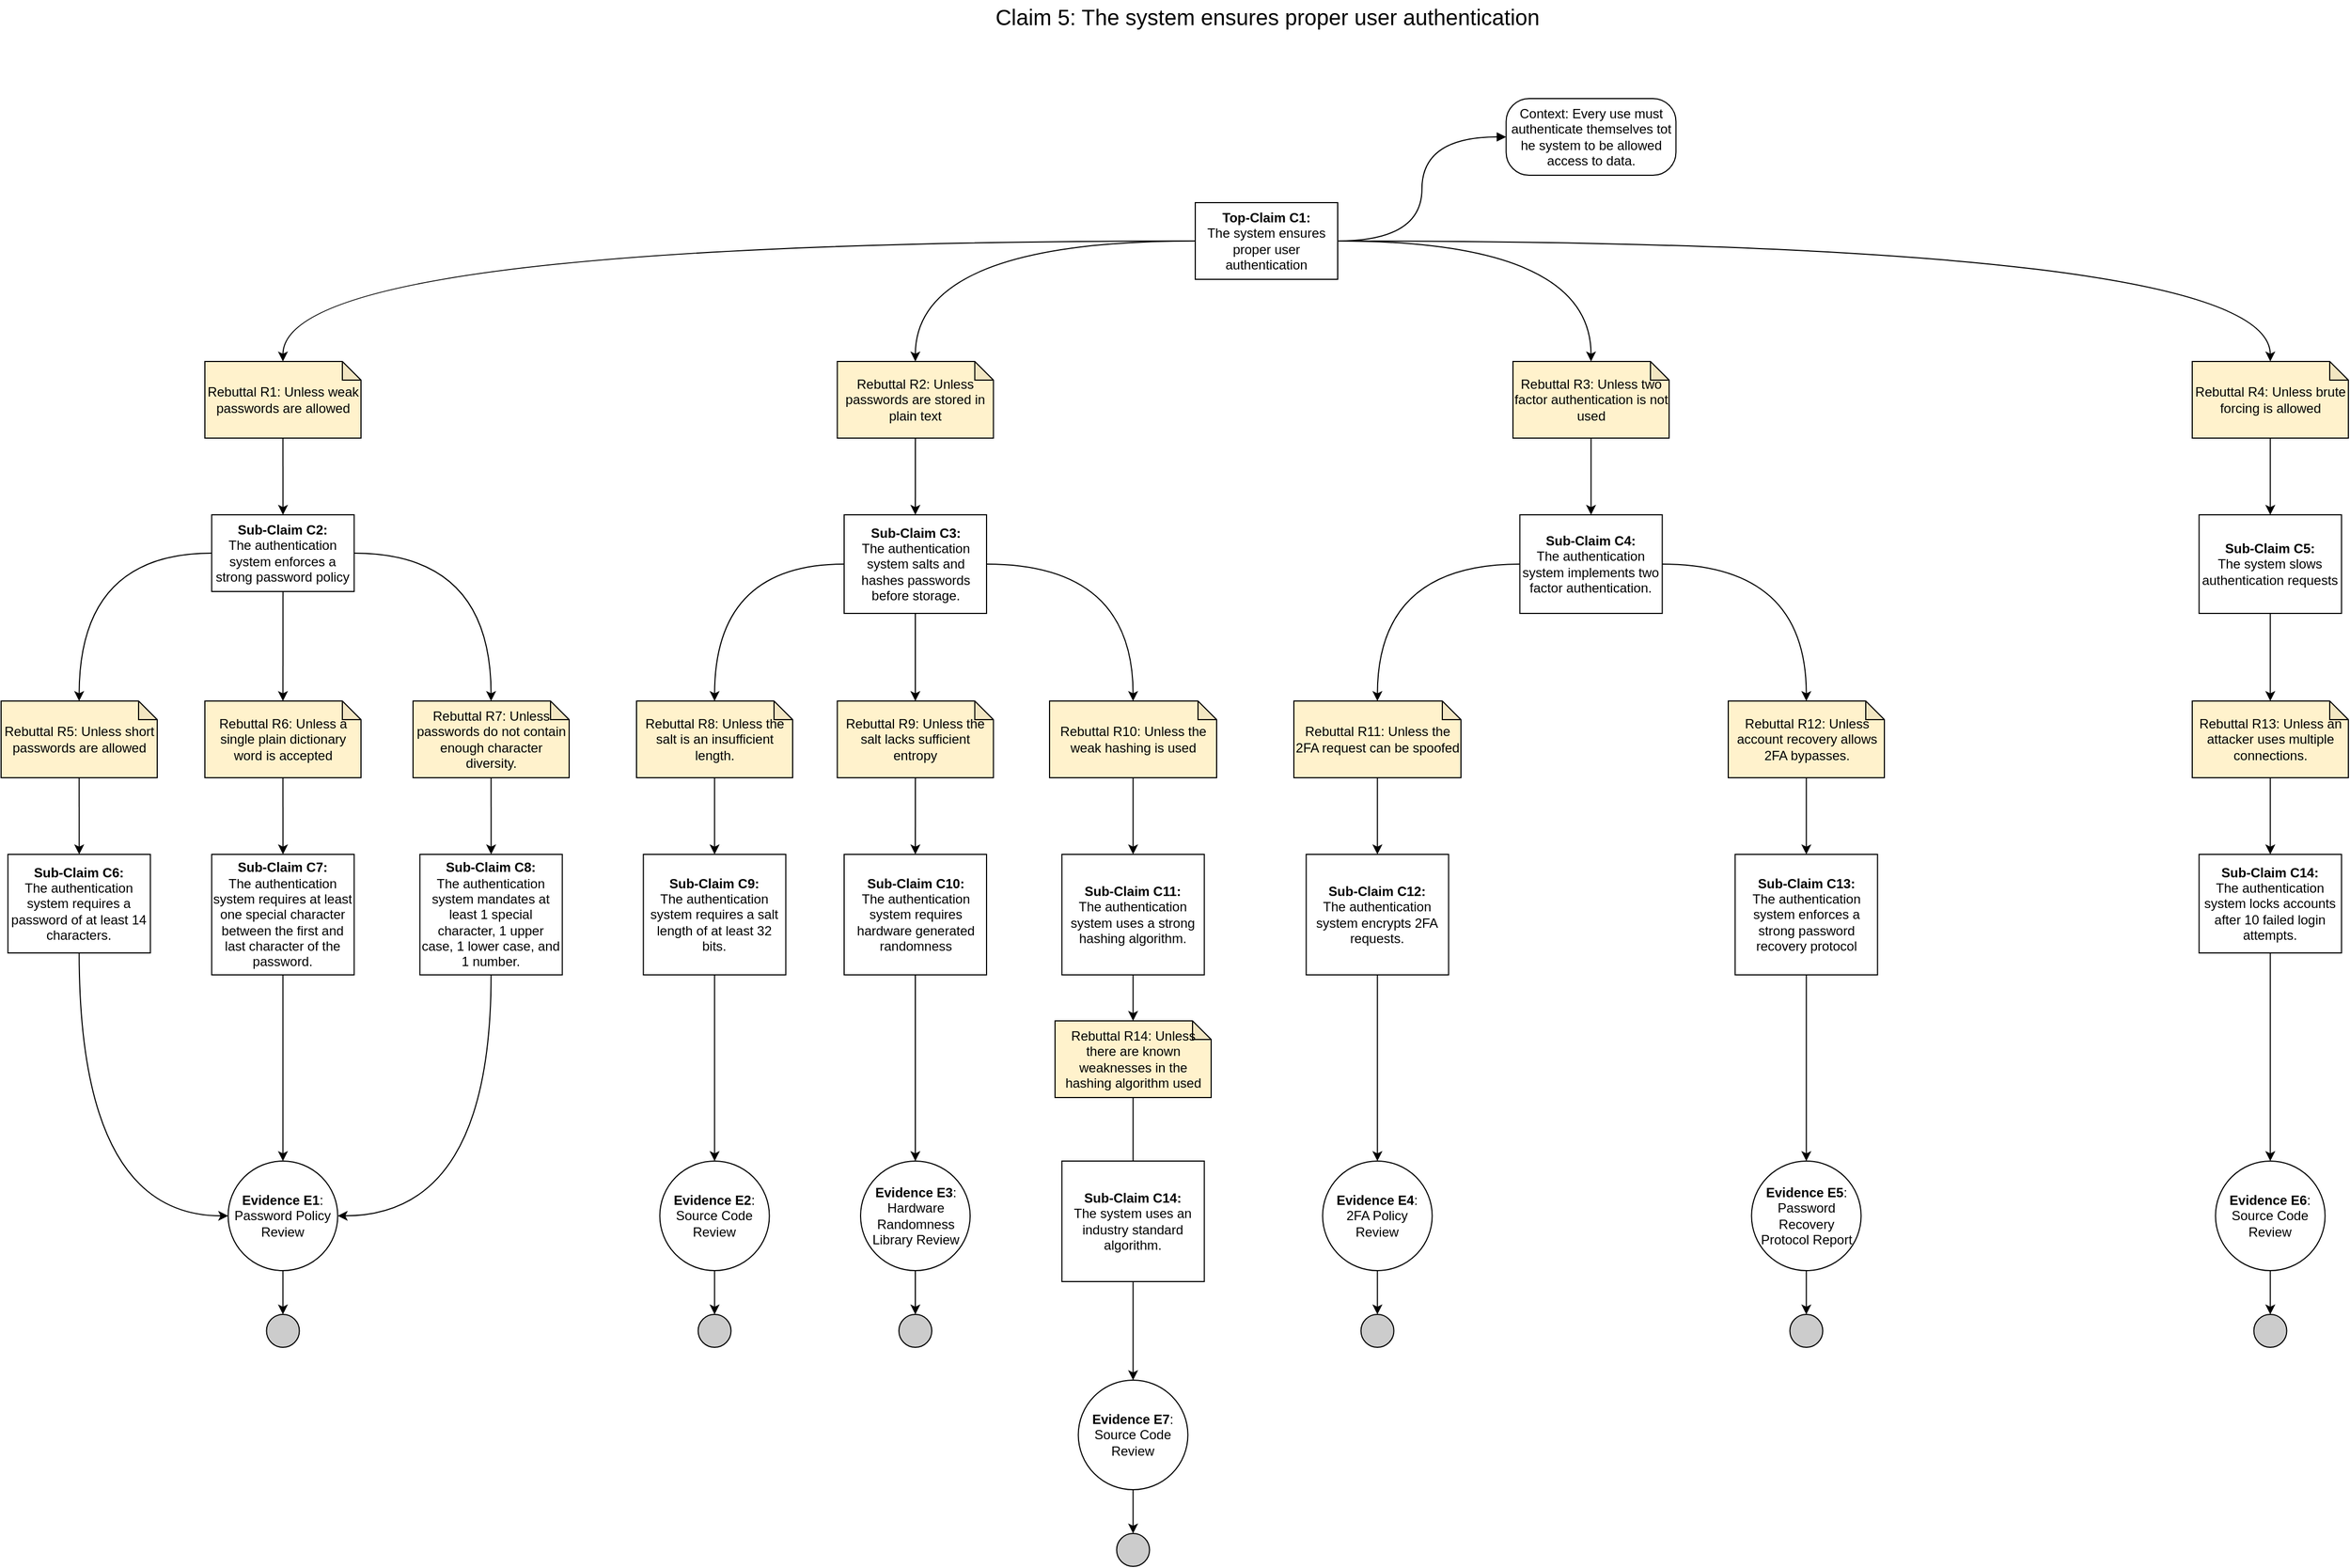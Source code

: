 <mxfile version="15.5.0" type="device"><diagram id="3KmeUak_oXEXrXEWpe3E" name="Page-1"><mxGraphModel dx="1422" dy="730" grid="1" gridSize="10" guides="1" tooltips="1" connect="1" arrows="1" fold="1" page="1" pageScale="1" pageWidth="850" pageHeight="1100" math="0" shadow="0"><root><mxCell id="0"/><mxCell id="1" parent="0"/><mxCell id="GILHHJ5YNqT7zgutua1H-2" style="edgeStyle=orthogonalEdgeStyle;rounded=0;orthogonalLoop=1;jettySize=auto;html=1;exitX=1;exitY=0.5;exitDx=0;exitDy=0;entryX=0;entryY=0.5;entryDx=0;entryDy=0;endArrow=block;endFill=1;curved=1;" parent="1" source="GILHHJ5YNqT7zgutua1H-5" target="GILHHJ5YNqT7zgutua1H-6" edge="1"><mxGeometry relative="1" as="geometry"/></mxCell><mxCell id="Vla3YS8Pwp-PJgol3_qW-8" style="edgeStyle=orthogonalEdgeStyle;rounded=0;orthogonalLoop=1;jettySize=auto;html=1;curved=1;" parent="1" source="GILHHJ5YNqT7zgutua1H-5" target="Vla3YS8Pwp-PJgol3_qW-1" edge="1"><mxGeometry relative="1" as="geometry"/></mxCell><mxCell id="Vla3YS8Pwp-PJgol3_qW-25" style="edgeStyle=orthogonalEdgeStyle;curved=1;rounded=0;orthogonalLoop=1;jettySize=auto;html=1;entryX=0.5;entryY=0;entryDx=0;entryDy=0;entryPerimeter=0;" parent="1" source="GILHHJ5YNqT7zgutua1H-5" target="Vla3YS8Pwp-PJgol3_qW-7" edge="1"><mxGeometry relative="1" as="geometry"/></mxCell><mxCell id="yyoN3XcpVC-Z2EsC0sd3-19" style="edgeStyle=orthogonalEdgeStyle;curved=1;rounded=0;orthogonalLoop=1;jettySize=auto;html=1;entryX=0.5;entryY=0;entryDx=0;entryDy=0;entryPerimeter=0;" parent="1" source="GILHHJ5YNqT7zgutua1H-5" target="Vla3YS8Pwp-PJgol3_qW-5" edge="1"><mxGeometry relative="1" as="geometry"/></mxCell><mxCell id="yyoN3XcpVC-Z2EsC0sd3-32" style="edgeStyle=orthogonalEdgeStyle;curved=1;rounded=0;orthogonalLoop=1;jettySize=auto;html=1;entryX=0.5;entryY=0;entryDx=0;entryDy=0;entryPerimeter=0;" parent="1" source="GILHHJ5YNqT7zgutua1H-5" target="Vla3YS8Pwp-PJgol3_qW-6" edge="1"><mxGeometry relative="1" as="geometry"/></mxCell><mxCell id="GILHHJ5YNqT7zgutua1H-5" value="&lt;b&gt;Top-Claim C1:&lt;br&gt;&lt;/b&gt;The system ensures proper user authentication" style="rounded=0;whiteSpace=wrap;html=1;" parent="1" vertex="1"><mxGeometry x="1240" y="305" width="130" height="70" as="geometry"/></mxCell><mxCell id="GILHHJ5YNqT7zgutua1H-6" value="Context: Every use must authenticate themselves tot he system to be allowed access to data." style="rounded=1;whiteSpace=wrap;html=1;arcSize=30;" parent="1" vertex="1"><mxGeometry x="1523.75" y="210" width="155" height="70" as="geometry"/></mxCell><mxCell id="9RY7iUuFAWAuQtubhsNZ-1" value="&lt;font style=&quot;font-size: 20px&quot;&gt;&lt;font style=&quot;font-size: 20px&quot;&gt;Claim 5: &lt;/font&gt;&lt;/font&gt;&lt;font style=&quot;font-size: 20px&quot;&gt;&lt;font style=&quot;font-size: 20px&quot;&gt;The system ensures proper user authentication&lt;/font&gt;&lt;/font&gt;" style="text;html=1;strokeColor=none;fillColor=none;align=center;verticalAlign=middle;whiteSpace=wrap;rounded=0;fontSize=20;" parent="1" vertex="1"><mxGeometry x="526" y="120" width="1560" height="30" as="geometry"/></mxCell><mxCell id="Vla3YS8Pwp-PJgol3_qW-11" style="edgeStyle=orthogonalEdgeStyle;curved=1;rounded=0;orthogonalLoop=1;jettySize=auto;html=1;" parent="1" source="Vla3YS8Pwp-PJgol3_qW-1" target="Vla3YS8Pwp-PJgol3_qW-10" edge="1"><mxGeometry relative="1" as="geometry"/></mxCell><mxCell id="Vla3YS8Pwp-PJgol3_qW-1" value="Rebuttal R1: Unless weak passwords are allowed" style="shape=note;whiteSpace=wrap;html=1;backgroundOutline=1;darkOpacity=0.05;size=17;fillColor=#FFF2CC;" parent="1" vertex="1"><mxGeometry x="336" y="450" width="142.5" height="70" as="geometry"/></mxCell><mxCell id="yyoN3XcpVC-Z2EsC0sd3-21" style="edgeStyle=orthogonalEdgeStyle;curved=1;rounded=0;orthogonalLoop=1;jettySize=auto;html=1;entryX=0.5;entryY=0;entryDx=0;entryDy=0;" parent="1" source="Vla3YS8Pwp-PJgol3_qW-5" target="yyoN3XcpVC-Z2EsC0sd3-20" edge="1"><mxGeometry relative="1" as="geometry"><mxPoint x="1610" y="570" as="targetPoint"/></mxGeometry></mxCell><mxCell id="Vla3YS8Pwp-PJgol3_qW-5" value="Rebuttal R3: Unless two factor authentication is not used" style="shape=note;whiteSpace=wrap;html=1;backgroundOutline=1;darkOpacity=0.05;size=17;fillColor=#FFF2CC;" parent="1" vertex="1"><mxGeometry x="1530" y="450" width="142.5" height="70" as="geometry"/></mxCell><mxCell id="yyoN3XcpVC-Z2EsC0sd3-100" style="edgeStyle=orthogonalEdgeStyle;curved=1;rounded=0;orthogonalLoop=1;jettySize=auto;html=1;entryX=0.5;entryY=0;entryDx=0;entryDy=0;" parent="1" source="Vla3YS8Pwp-PJgol3_qW-6" target="wkG1GVGovtwClsSHPwiC-2" edge="1"><mxGeometry relative="1" as="geometry"/></mxCell><mxCell id="Vla3YS8Pwp-PJgol3_qW-6" value="Rebuttal R4: Unless brute forcing is allowed" style="shape=note;whiteSpace=wrap;html=1;backgroundOutline=1;darkOpacity=0.05;size=17;fillColor=#FFF2CC;" parent="1" vertex="1"><mxGeometry x="2150" y="450" width="142.5" height="70" as="geometry"/></mxCell><mxCell id="Vla3YS8Pwp-PJgol3_qW-27" style="edgeStyle=orthogonalEdgeStyle;curved=1;rounded=0;orthogonalLoop=1;jettySize=auto;html=1;entryX=0.5;entryY=0;entryDx=0;entryDy=0;" parent="1" source="Vla3YS8Pwp-PJgol3_qW-7" target="Vla3YS8Pwp-PJgol3_qW-26" edge="1"><mxGeometry relative="1" as="geometry"/></mxCell><mxCell id="Vla3YS8Pwp-PJgol3_qW-7" value="Rebuttal R2: Unless passwords are stored in plain text" style="shape=note;whiteSpace=wrap;html=1;backgroundOutline=1;darkOpacity=0.05;size=17;fillColor=#FFF2CC;" parent="1" vertex="1"><mxGeometry x="913.25" y="450" width="142.5" height="70" as="geometry"/></mxCell><mxCell id="Vla3YS8Pwp-PJgol3_qW-14" style="edgeStyle=orthogonalEdgeStyle;curved=1;rounded=0;orthogonalLoop=1;jettySize=auto;html=1;" parent="1" source="Vla3YS8Pwp-PJgol3_qW-10" target="Vla3YS8Pwp-PJgol3_qW-13" edge="1"><mxGeometry relative="1" as="geometry"/></mxCell><mxCell id="Vla3YS8Pwp-PJgol3_qW-17" style="edgeStyle=orthogonalEdgeStyle;curved=1;rounded=0;orthogonalLoop=1;jettySize=auto;html=1;" parent="1" source="Vla3YS8Pwp-PJgol3_qW-10" target="Vla3YS8Pwp-PJgol3_qW-15" edge="1"><mxGeometry relative="1" as="geometry"/></mxCell><mxCell id="Vla3YS8Pwp-PJgol3_qW-18" style="edgeStyle=orthogonalEdgeStyle;curved=1;rounded=0;orthogonalLoop=1;jettySize=auto;html=1;" parent="1" source="Vla3YS8Pwp-PJgol3_qW-10" target="Vla3YS8Pwp-PJgol3_qW-16" edge="1"><mxGeometry relative="1" as="geometry"/></mxCell><mxCell id="Vla3YS8Pwp-PJgol3_qW-10" value="&lt;b&gt;Sub-Claim C2:&lt;br&gt;&lt;/b&gt;The authentication system enforces a strong password policy" style="rounded=0;whiteSpace=wrap;html=1;" parent="1" vertex="1"><mxGeometry x="342.25" y="590" width="130" height="70" as="geometry"/></mxCell><mxCell id="Vla3YS8Pwp-PJgol3_qW-20" style="edgeStyle=orthogonalEdgeStyle;curved=1;rounded=0;orthogonalLoop=1;jettySize=auto;html=1;" parent="1" source="Vla3YS8Pwp-PJgol3_qW-13" target="Vla3YS8Pwp-PJgol3_qW-19" edge="1"><mxGeometry relative="1" as="geometry"/></mxCell><mxCell id="Vla3YS8Pwp-PJgol3_qW-13" value="Rebuttal R5: Unless short passwords are allowed" style="shape=note;whiteSpace=wrap;html=1;backgroundOutline=1;darkOpacity=0.05;size=17;fillColor=#FFF2CC;" parent="1" vertex="1"><mxGeometry x="150" y="760" width="142.5" height="70" as="geometry"/></mxCell><mxCell id="Vla3YS8Pwp-PJgol3_qW-22" style="edgeStyle=orthogonalEdgeStyle;curved=1;rounded=0;orthogonalLoop=1;jettySize=auto;html=1;" parent="1" source="Vla3YS8Pwp-PJgol3_qW-15" target="Vla3YS8Pwp-PJgol3_qW-21" edge="1"><mxGeometry relative="1" as="geometry"/></mxCell><mxCell id="Vla3YS8Pwp-PJgol3_qW-15" value="Rebuttal R6: Unless a single plain dictionary word is accepted" style="shape=note;whiteSpace=wrap;html=1;backgroundOutline=1;darkOpacity=0.05;size=17;fillColor=#FFF2CC;" parent="1" vertex="1"><mxGeometry x="336" y="760" width="142.5" height="70" as="geometry"/></mxCell><mxCell id="Vla3YS8Pwp-PJgol3_qW-24" style="edgeStyle=orthogonalEdgeStyle;curved=1;rounded=0;orthogonalLoop=1;jettySize=auto;html=1;" parent="1" source="Vla3YS8Pwp-PJgol3_qW-16" target="Vla3YS8Pwp-PJgol3_qW-23" edge="1"><mxGeometry relative="1" as="geometry"/></mxCell><mxCell id="Vla3YS8Pwp-PJgol3_qW-16" value="Rebuttal R7: Unless passwords do not contain enough character diversity." style="shape=note;whiteSpace=wrap;html=1;backgroundOutline=1;darkOpacity=0.05;size=17;fillColor=#FFF2CC;" parent="1" vertex="1"><mxGeometry x="526" y="760" width="142.5" height="70" as="geometry"/></mxCell><mxCell id="yyoN3XcpVC-Z2EsC0sd3-37" style="edgeStyle=orthogonalEdgeStyle;curved=1;rounded=0;orthogonalLoop=1;jettySize=auto;html=1;entryX=0;entryY=0.5;entryDx=0;entryDy=0;exitX=0.5;exitY=1;exitDx=0;exitDy=0;" parent="1" source="Vla3YS8Pwp-PJgol3_qW-19" target="yyoN3XcpVC-Z2EsC0sd3-34" edge="1"><mxGeometry relative="1" as="geometry"/></mxCell><mxCell id="Vla3YS8Pwp-PJgol3_qW-19" value="&lt;b&gt;Sub-Claim C6:&lt;br&gt;&lt;/b&gt;The authentication system requires a password of at least 14 characters." style="rounded=0;whiteSpace=wrap;html=1;" parent="1" vertex="1"><mxGeometry x="156.25" y="900" width="130" height="90" as="geometry"/></mxCell><mxCell id="yyoN3XcpVC-Z2EsC0sd3-40" style="edgeStyle=orthogonalEdgeStyle;curved=1;rounded=0;orthogonalLoop=1;jettySize=auto;html=1;entryX=0.5;entryY=0;entryDx=0;entryDy=0;" parent="1" source="Vla3YS8Pwp-PJgol3_qW-21" target="yyoN3XcpVC-Z2EsC0sd3-34" edge="1"><mxGeometry relative="1" as="geometry"/></mxCell><mxCell id="Vla3YS8Pwp-PJgol3_qW-21" value="&lt;b&gt;Sub-Claim C7:&lt;br&gt;&lt;/b&gt;The authentication system requires at least one special character between the first and last character of the password. " style="rounded=0;whiteSpace=wrap;html=1;" parent="1" vertex="1"><mxGeometry x="342.25" y="900" width="130" height="110" as="geometry"/></mxCell><mxCell id="yyoN3XcpVC-Z2EsC0sd3-38" style="edgeStyle=orthogonalEdgeStyle;curved=1;rounded=0;orthogonalLoop=1;jettySize=auto;html=1;entryX=1;entryY=0.5;entryDx=0;entryDy=0;exitX=0.5;exitY=1;exitDx=0;exitDy=0;" parent="1" source="Vla3YS8Pwp-PJgol3_qW-23" target="yyoN3XcpVC-Z2EsC0sd3-34" edge="1"><mxGeometry relative="1" as="geometry"/></mxCell><mxCell id="Vla3YS8Pwp-PJgol3_qW-23" value="&lt;b&gt;Sub-Claim C8:&lt;br&gt;&lt;/b&gt;The authentication system mandates at least 1 special character, 1 upper case, 1 lower case, and 1 number." style="rounded=0;whiteSpace=wrap;html=1;" parent="1" vertex="1"><mxGeometry x="532.25" y="900" width="130" height="110" as="geometry"/></mxCell><mxCell id="Vla3YS8Pwp-PJgol3_qW-29" style="edgeStyle=orthogonalEdgeStyle;curved=1;rounded=0;orthogonalLoop=1;jettySize=auto;html=1;entryX=0.5;entryY=0;entryDx=0;entryDy=0;entryPerimeter=0;" parent="1" source="Vla3YS8Pwp-PJgol3_qW-26" target="Vla3YS8Pwp-PJgol3_qW-28" edge="1"><mxGeometry relative="1" as="geometry"/></mxCell><mxCell id="Vla3YS8Pwp-PJgol3_qW-31" style="edgeStyle=orthogonalEdgeStyle;curved=1;rounded=0;orthogonalLoop=1;jettySize=auto;html=1;entryX=0.5;entryY=0;entryDx=0;entryDy=0;entryPerimeter=0;" parent="1" source="Vla3YS8Pwp-PJgol3_qW-26" target="Vla3YS8Pwp-PJgol3_qW-30" edge="1"><mxGeometry relative="1" as="geometry"/></mxCell><mxCell id="Vla3YS8Pwp-PJgol3_qW-33" style="edgeStyle=orthogonalEdgeStyle;curved=1;rounded=0;orthogonalLoop=1;jettySize=auto;html=1;entryX=0.5;entryY=0;entryDx=0;entryDy=0;entryPerimeter=0;" parent="1" source="Vla3YS8Pwp-PJgol3_qW-26" target="Vla3YS8Pwp-PJgol3_qW-32" edge="1"><mxGeometry relative="1" as="geometry"/></mxCell><mxCell id="Vla3YS8Pwp-PJgol3_qW-26" value="&lt;b&gt;Sub-Claim C3:&lt;br&gt;&lt;/b&gt;The authentication system salts and hashes passwords before storage." style="rounded=0;whiteSpace=wrap;html=1;" parent="1" vertex="1"><mxGeometry x="919.5" y="590" width="130" height="90" as="geometry"/></mxCell><mxCell id="yyoN3XcpVC-Z2EsC0sd3-1" style="edgeStyle=orthogonalEdgeStyle;curved=1;rounded=0;orthogonalLoop=1;jettySize=auto;html=1;entryX=0.5;entryY=0;entryDx=0;entryDy=0;" parent="1" source="Vla3YS8Pwp-PJgol3_qW-28" target="Vla3YS8Pwp-PJgol3_qW-34" edge="1"><mxGeometry relative="1" as="geometry"/></mxCell><mxCell id="Vla3YS8Pwp-PJgol3_qW-28" value="Rebuttal R8: Unless the salt is an insufficient length." style="shape=note;whiteSpace=wrap;html=1;backgroundOutline=1;darkOpacity=0.05;size=17;fillColor=#FFF2CC;" parent="1" vertex="1"><mxGeometry x="730" y="760" width="142.5" height="70" as="geometry"/></mxCell><mxCell id="yyoN3XcpVC-Z2EsC0sd3-3" style="edgeStyle=orthogonalEdgeStyle;curved=1;rounded=0;orthogonalLoop=1;jettySize=auto;html=1;entryX=0.5;entryY=0;entryDx=0;entryDy=0;" parent="1" source="Vla3YS8Pwp-PJgol3_qW-30" target="ar_5c1oYcC8M2iQMTXQY-1" edge="1"><mxGeometry relative="1" as="geometry"><mxPoint x="1020" y="880" as="targetPoint"/></mxGeometry></mxCell><mxCell id="Vla3YS8Pwp-PJgol3_qW-30" value="Rebuttal R9: Unless the salt lacks sufficient entropy" style="shape=note;whiteSpace=wrap;html=1;backgroundOutline=1;darkOpacity=0.05;size=17;fillColor=#FFF2CC;" parent="1" vertex="1"><mxGeometry x="913.25" y="760" width="142.5" height="70" as="geometry"/></mxCell><mxCell id="yyoN3XcpVC-Z2EsC0sd3-12" style="edgeStyle=orthogonalEdgeStyle;curved=1;rounded=0;orthogonalLoop=1;jettySize=auto;html=1;entryX=0.5;entryY=0;entryDx=0;entryDy=0;" parent="1" source="Vla3YS8Pwp-PJgol3_qW-32" target="yyoN3XcpVC-Z2EsC0sd3-11" edge="1"><mxGeometry relative="1" as="geometry"/></mxCell><mxCell id="Vla3YS8Pwp-PJgol3_qW-32" value="Rebuttal R10: Unless the weak hashing is used" style="shape=note;whiteSpace=wrap;html=1;backgroundOutline=1;darkOpacity=0.05;size=17;fillColor=#FFF2CC;" parent="1" vertex="1"><mxGeometry x="1107" y="760" width="152.5" height="70" as="geometry"/></mxCell><mxCell id="yyoN3XcpVC-Z2EsC0sd3-10" style="edgeStyle=orthogonalEdgeStyle;curved=1;rounded=0;orthogonalLoop=1;jettySize=auto;html=1;entryX=0.5;entryY=0;entryDx=0;entryDy=0;" parent="1" source="Vla3YS8Pwp-PJgol3_qW-34" target="yyoN3XcpVC-Z2EsC0sd3-8" edge="1"><mxGeometry relative="1" as="geometry"/></mxCell><mxCell id="Vla3YS8Pwp-PJgol3_qW-34" value="&lt;b&gt;Sub-Claim C9:&lt;br&gt;&lt;/b&gt;The authentication system requires a salt length of at least 32 bits." style="rounded=0;whiteSpace=wrap;html=1;" parent="1" vertex="1"><mxGeometry x="736.25" y="900" width="130" height="110" as="geometry"/></mxCell><mxCell id="yyoN3XcpVC-Z2EsC0sd3-4" value="" style="edgeStyle=orthogonalEdgeStyle;curved=1;rounded=0;orthogonalLoop=1;jettySize=auto;html=1;" parent="1" source="yyoN3XcpVC-Z2EsC0sd3-5" target="yyoN3XcpVC-Z2EsC0sd3-6" edge="1"><mxGeometry relative="1" as="geometry"/></mxCell><mxCell id="yyoN3XcpVC-Z2EsC0sd3-5" value="&lt;b&gt;Evidence E3&lt;/b&gt;:&lt;br&gt;Hardware Randomness Library Review" style="ellipse;whiteSpace=wrap;html=1;aspect=fixed;fillColor=#ffffff;rounded=0;" parent="1" vertex="1"><mxGeometry x="934.5" y="1180" width="100" height="100" as="geometry"/></mxCell><mxCell id="yyoN3XcpVC-Z2EsC0sd3-6" value="" style="ellipse;whiteSpace=wrap;html=1;aspect=fixed;fillColor=#CCCCCC;" parent="1" vertex="1"><mxGeometry x="969.5" y="1320" width="30" height="30" as="geometry"/></mxCell><mxCell id="yyoN3XcpVC-Z2EsC0sd3-7" value="" style="edgeStyle=orthogonalEdgeStyle;curved=1;rounded=0;orthogonalLoop=1;jettySize=auto;html=1;" parent="1" source="yyoN3XcpVC-Z2EsC0sd3-8" target="yyoN3XcpVC-Z2EsC0sd3-9" edge="1"><mxGeometry relative="1" as="geometry"/></mxCell><mxCell id="yyoN3XcpVC-Z2EsC0sd3-8" value="&lt;b&gt;Evidence E2&lt;/b&gt;:&lt;br&gt;Source Code Review" style="ellipse;whiteSpace=wrap;html=1;aspect=fixed;fillColor=#ffffff;rounded=0;" parent="1" vertex="1"><mxGeometry x="751.25" y="1180" width="100" height="100" as="geometry"/></mxCell><mxCell id="yyoN3XcpVC-Z2EsC0sd3-9" value="" style="ellipse;whiteSpace=wrap;html=1;aspect=fixed;fillColor=#CCCCCC;" parent="1" vertex="1"><mxGeometry x="786.25" y="1320" width="30" height="30" as="geometry"/></mxCell><mxCell id="yyoN3XcpVC-Z2EsC0sd3-14" style="edgeStyle=orthogonalEdgeStyle;curved=1;rounded=0;orthogonalLoop=1;jettySize=auto;html=1;entryX=0.5;entryY=0;entryDx=0;entryDy=0;entryPerimeter=0;" parent="1" source="yyoN3XcpVC-Z2EsC0sd3-11" target="yyoN3XcpVC-Z2EsC0sd3-13" edge="1"><mxGeometry relative="1" as="geometry"/></mxCell><mxCell id="yyoN3XcpVC-Z2EsC0sd3-11" value="&lt;b&gt;Sub-Claim C11:&lt;br&gt;&lt;/b&gt;The authentication system uses a strong hashing algorithm." style="rounded=0;whiteSpace=wrap;html=1;" parent="1" vertex="1"><mxGeometry x="1118.25" y="900" width="130" height="110" as="geometry"/></mxCell><mxCell id="yyoN3XcpVC-Z2EsC0sd3-18" style="edgeStyle=orthogonalEdgeStyle;curved=1;rounded=0;orthogonalLoop=1;jettySize=auto;html=1;entryX=0.5;entryY=0;entryDx=0;entryDy=0;" parent="1" source="yyoN3XcpVC-Z2EsC0sd3-13" target="yyoN3XcpVC-Z2EsC0sd3-16" edge="1"><mxGeometry relative="1" as="geometry"><mxPoint x="1205" y="1160" as="targetPoint"/></mxGeometry></mxCell><mxCell id="yyoN3XcpVC-Z2EsC0sd3-13" value="Rebuttal R14: Unless there are known weaknesses in the hashing algorithm used" style="shape=note;whiteSpace=wrap;html=1;backgroundOutline=1;darkOpacity=0.05;size=17;fillColor=#FFF2CC;" parent="1" vertex="1"><mxGeometry x="1112" y="1052" width="142.5" height="70" as="geometry"/></mxCell><mxCell id="yyoN3XcpVC-Z2EsC0sd3-15" value="" style="edgeStyle=orthogonalEdgeStyle;curved=1;rounded=0;orthogonalLoop=1;jettySize=auto;html=1;" parent="1" source="yyoN3XcpVC-Z2EsC0sd3-16" target="yyoN3XcpVC-Z2EsC0sd3-17" edge="1"><mxGeometry relative="1" as="geometry"/></mxCell><mxCell id="yyoN3XcpVC-Z2EsC0sd3-16" value="&lt;b&gt;Evidence E7&lt;/b&gt;:&lt;br&gt;Source Code Review" style="ellipse;whiteSpace=wrap;html=1;aspect=fixed;fillColor=#ffffff;rounded=0;" parent="1" vertex="1"><mxGeometry x="1133.25" y="1380" width="100" height="100" as="geometry"/></mxCell><mxCell id="yyoN3XcpVC-Z2EsC0sd3-17" value="" style="ellipse;whiteSpace=wrap;html=1;aspect=fixed;fillColor=#CCCCCC;" parent="1" vertex="1"><mxGeometry x="1168.25" y="1520" width="30" height="30" as="geometry"/></mxCell><mxCell id="yyoN3XcpVC-Z2EsC0sd3-25" style="edgeStyle=orthogonalEdgeStyle;curved=1;rounded=0;orthogonalLoop=1;jettySize=auto;html=1;entryX=0.5;entryY=0;entryDx=0;entryDy=0;entryPerimeter=0;" parent="1" source="yyoN3XcpVC-Z2EsC0sd3-20" target="yyoN3XcpVC-Z2EsC0sd3-22" edge="1"><mxGeometry relative="1" as="geometry"/></mxCell><mxCell id="yyoN3XcpVC-Z2EsC0sd3-27" style="edgeStyle=orthogonalEdgeStyle;curved=1;rounded=0;orthogonalLoop=1;jettySize=auto;html=1;entryX=0.5;entryY=0;entryDx=0;entryDy=0;entryPerimeter=0;" parent="1" source="yyoN3XcpVC-Z2EsC0sd3-20" target="yyoN3XcpVC-Z2EsC0sd3-23" edge="1"><mxGeometry relative="1" as="geometry"/></mxCell><mxCell id="yyoN3XcpVC-Z2EsC0sd3-20" value="&lt;b&gt;Sub-Claim C4:&lt;br&gt;&lt;/b&gt;The authentication system implements two factor authentication." style="rounded=0;whiteSpace=wrap;html=1;" parent="1" vertex="1"><mxGeometry x="1536.25" y="590" width="130" height="90" as="geometry"/></mxCell><mxCell id="yyoN3XcpVC-Z2EsC0sd3-29" style="edgeStyle=orthogonalEdgeStyle;curved=1;rounded=0;orthogonalLoop=1;jettySize=auto;html=1;entryX=0.5;entryY=0;entryDx=0;entryDy=0;" parent="1" source="yyoN3XcpVC-Z2EsC0sd3-22" target="yyoN3XcpVC-Z2EsC0sd3-28" edge="1"><mxGeometry relative="1" as="geometry"/></mxCell><mxCell id="yyoN3XcpVC-Z2EsC0sd3-22" value="Rebuttal R11: Unless the 2FA request can be spoofed" style="shape=note;whiteSpace=wrap;html=1;backgroundOutline=1;darkOpacity=0.05;size=17;fillColor=#FFF2CC;" parent="1" vertex="1"><mxGeometry x="1330" y="760" width="152.5" height="70" as="geometry"/></mxCell><mxCell id="yyoN3XcpVC-Z2EsC0sd3-31" style="edgeStyle=orthogonalEdgeStyle;curved=1;rounded=0;orthogonalLoop=1;jettySize=auto;html=1;entryX=0.5;entryY=0;entryDx=0;entryDy=0;" parent="1" source="yyoN3XcpVC-Z2EsC0sd3-23" target="yyoN3XcpVC-Z2EsC0sd3-30" edge="1"><mxGeometry relative="1" as="geometry"/></mxCell><mxCell id="yyoN3XcpVC-Z2EsC0sd3-23" value="Rebuttal R12: Unless account recovery allows 2FA bypasses." style="shape=note;whiteSpace=wrap;html=1;backgroundOutline=1;darkOpacity=0.05;size=17;fillColor=#FFF2CC;" parent="1" vertex="1"><mxGeometry x="1726.5" y="760" width="142.5" height="70" as="geometry"/></mxCell><mxCell id="yyoN3XcpVC-Z2EsC0sd3-94" style="edgeStyle=orthogonalEdgeStyle;curved=1;rounded=0;orthogonalLoop=1;jettySize=auto;html=1;entryX=0.5;entryY=0;entryDx=0;entryDy=0;" parent="1" source="yyoN3XcpVC-Z2EsC0sd3-28" target="yyoN3XcpVC-Z2EsC0sd3-92" edge="1"><mxGeometry relative="1" as="geometry"/></mxCell><mxCell id="yyoN3XcpVC-Z2EsC0sd3-28" value="&lt;b&gt;Sub-Claim C12:&lt;br&gt;&lt;/b&gt;The authentication system encrypts 2FA requests." style="rounded=0;whiteSpace=wrap;html=1;" parent="1" vertex="1"><mxGeometry x="1341.25" y="900" width="130" height="110" as="geometry"/></mxCell><mxCell id="yyoN3XcpVC-Z2EsC0sd3-98" style="edgeStyle=orthogonalEdgeStyle;curved=1;rounded=0;orthogonalLoop=1;jettySize=auto;html=1;entryX=0.5;entryY=0;entryDx=0;entryDy=0;" parent="1" source="yyoN3XcpVC-Z2EsC0sd3-30" target="yyoN3XcpVC-Z2EsC0sd3-96" edge="1"><mxGeometry relative="1" as="geometry"/></mxCell><mxCell id="yyoN3XcpVC-Z2EsC0sd3-30" value="&lt;b&gt;Sub-Claim C13:&lt;br&gt;&lt;/b&gt;The authentication system enforces a strong password recovery protocol" style="rounded=0;whiteSpace=wrap;html=1;" parent="1" vertex="1"><mxGeometry x="1732.75" y="900" width="130" height="110" as="geometry"/></mxCell><mxCell id="yyoN3XcpVC-Z2EsC0sd3-33" value="" style="edgeStyle=orthogonalEdgeStyle;curved=1;rounded=0;orthogonalLoop=1;jettySize=auto;html=1;" parent="1" source="yyoN3XcpVC-Z2EsC0sd3-34" target="yyoN3XcpVC-Z2EsC0sd3-35" edge="1"><mxGeometry relative="1" as="geometry"/></mxCell><mxCell id="yyoN3XcpVC-Z2EsC0sd3-34" value="&lt;b&gt;Evidence E1&lt;/b&gt;:&lt;br&gt;Password Policy Review" style="ellipse;whiteSpace=wrap;html=1;aspect=fixed;fillColor=#ffffff;rounded=0;" parent="1" vertex="1"><mxGeometry x="357.25" y="1180" width="100" height="100" as="geometry"/></mxCell><mxCell id="yyoN3XcpVC-Z2EsC0sd3-35" value="" style="ellipse;whiteSpace=wrap;html=1;aspect=fixed;fillColor=#CCCCCC;" parent="1" vertex="1"><mxGeometry x="392.25" y="1320" width="30" height="30" as="geometry"/></mxCell><mxCell id="yyoN3XcpVC-Z2EsC0sd3-91" value="" style="edgeStyle=orthogonalEdgeStyle;curved=1;rounded=0;orthogonalLoop=1;jettySize=auto;html=1;" parent="1" source="yyoN3XcpVC-Z2EsC0sd3-92" target="yyoN3XcpVC-Z2EsC0sd3-93" edge="1"><mxGeometry relative="1" as="geometry"/></mxCell><mxCell id="yyoN3XcpVC-Z2EsC0sd3-92" value="&lt;b&gt;Evidence E4&lt;/b&gt;:&lt;br&gt;2FA Policy Review" style="ellipse;whiteSpace=wrap;html=1;aspect=fixed;fillColor=#ffffff;rounded=0;" parent="1" vertex="1"><mxGeometry x="1356.25" y="1180" width="100" height="100" as="geometry"/></mxCell><mxCell id="yyoN3XcpVC-Z2EsC0sd3-93" value="" style="ellipse;whiteSpace=wrap;html=1;aspect=fixed;fillColor=#CCCCCC;" parent="1" vertex="1"><mxGeometry x="1391.25" y="1320" width="30" height="30" as="geometry"/></mxCell><mxCell id="yyoN3XcpVC-Z2EsC0sd3-95" value="" style="edgeStyle=orthogonalEdgeStyle;curved=1;rounded=0;orthogonalLoop=1;jettySize=auto;html=1;" parent="1" source="yyoN3XcpVC-Z2EsC0sd3-96" target="yyoN3XcpVC-Z2EsC0sd3-97" edge="1"><mxGeometry relative="1" as="geometry"/></mxCell><mxCell id="yyoN3XcpVC-Z2EsC0sd3-96" value="&lt;b&gt;Evidence E5&lt;/b&gt;:&lt;br&gt;Password Recovery Protocol Report" style="ellipse;whiteSpace=wrap;html=1;aspect=fixed;fillColor=#ffffff;rounded=0;" parent="1" vertex="1"><mxGeometry x="1747.75" y="1180" width="100" height="100" as="geometry"/></mxCell><mxCell id="yyoN3XcpVC-Z2EsC0sd3-97" value="" style="ellipse;whiteSpace=wrap;html=1;aspect=fixed;fillColor=#CCCCCC;" parent="1" vertex="1"><mxGeometry x="1782.75" y="1320" width="30" height="30" as="geometry"/></mxCell><mxCell id="yyoN3XcpVC-Z2EsC0sd3-108" style="edgeStyle=orthogonalEdgeStyle;curved=1;rounded=0;orthogonalLoop=1;jettySize=auto;html=1;entryX=0.5;entryY=0;entryDx=0;entryDy=0;" parent="1" source="yyoN3XcpVC-Z2EsC0sd3-99" target="yyoN3XcpVC-Z2EsC0sd3-103" edge="1"><mxGeometry relative="1" as="geometry"><mxPoint x="2221.25" y="1030" as="targetPoint"/></mxGeometry></mxCell><mxCell id="yyoN3XcpVC-Z2EsC0sd3-99" value="&lt;b&gt;Sub-Claim C14:&lt;br&gt;&lt;/b&gt;The authentication system locks accounts after 10 failed login attempts." style="rounded=0;whiteSpace=wrap;html=1;" parent="1" vertex="1"><mxGeometry x="2156.25" y="900" width="130" height="90" as="geometry"/></mxCell><mxCell id="yyoN3XcpVC-Z2EsC0sd3-102" value="" style="edgeStyle=orthogonalEdgeStyle;curved=1;rounded=0;orthogonalLoop=1;jettySize=auto;html=1;" parent="1" source="yyoN3XcpVC-Z2EsC0sd3-103" target="yyoN3XcpVC-Z2EsC0sd3-104" edge="1"><mxGeometry relative="1" as="geometry"/></mxCell><mxCell id="yyoN3XcpVC-Z2EsC0sd3-103" value="&lt;b&gt;Evidence E6&lt;/b&gt;: Source Code Review" style="ellipse;whiteSpace=wrap;html=1;aspect=fixed;fillColor=#ffffff;rounded=0;" parent="1" vertex="1"><mxGeometry x="2171.25" y="1180" width="100" height="100" as="geometry"/></mxCell><mxCell id="yyoN3XcpVC-Z2EsC0sd3-104" value="" style="ellipse;whiteSpace=wrap;html=1;aspect=fixed;fillColor=#CCCCCC;" parent="1" vertex="1"><mxGeometry x="2206.25" y="1320" width="30" height="30" as="geometry"/></mxCell><mxCell id="wkG1GVGovtwClsSHPwiC-1" value="&lt;b&gt;Sub-Claim C14:&lt;br&gt;&lt;/b&gt;The system uses an industry standard algorithm." style="rounded=0;whiteSpace=wrap;html=1;" parent="1" vertex="1"><mxGeometry x="1118.25" y="1180" width="130" height="110" as="geometry"/></mxCell><mxCell id="wkG1GVGovtwClsSHPwiC-2" value="&lt;b&gt;Sub-Claim C5:&lt;br&gt;&lt;/b&gt;The system slows authentication requests" style="rounded=0;whiteSpace=wrap;html=1;" parent="1" vertex="1"><mxGeometry x="2156.25" y="590" width="130" height="90" as="geometry"/></mxCell><mxCell id="wkG1GVGovtwClsSHPwiC-3" value="Rebuttal R13: Unless an attacker uses multiple connections." style="shape=note;whiteSpace=wrap;html=1;backgroundOutline=1;darkOpacity=0.05;size=17;fillColor=#FFF2CC;" parent="1" vertex="1"><mxGeometry x="2150" y="760" width="142.5" height="70" as="geometry"/></mxCell><mxCell id="wkG1GVGovtwClsSHPwiC-4" style="edgeStyle=orthogonalEdgeStyle;curved=1;rounded=0;orthogonalLoop=1;jettySize=auto;html=1;entryX=0.5;entryY=0;entryDx=0;entryDy=0;exitX=0.5;exitY=1;exitDx=0;exitDy=0;entryPerimeter=0;" parent="1" source="wkG1GVGovtwClsSHPwiC-2" target="wkG1GVGovtwClsSHPwiC-3" edge="1"><mxGeometry relative="1" as="geometry"><mxPoint x="2231.294" y="530" as="sourcePoint"/><mxPoint x="2231.25" y="600" as="targetPoint"/></mxGeometry></mxCell><mxCell id="wkG1GVGovtwClsSHPwiC-5" style="edgeStyle=orthogonalEdgeStyle;curved=1;rounded=0;orthogonalLoop=1;jettySize=auto;html=1;entryX=0.5;entryY=0;entryDx=0;entryDy=0;exitX=0.5;exitY=1;exitDx=0;exitDy=0;exitPerimeter=0;" parent="1" source="wkG1GVGovtwClsSHPwiC-3" target="yyoN3XcpVC-Z2EsC0sd3-99" edge="1"><mxGeometry relative="1" as="geometry"><mxPoint x="2241.294" y="540" as="sourcePoint"/><mxPoint x="2241.25" y="610" as="targetPoint"/></mxGeometry></mxCell><mxCell id="ar_5c1oYcC8M2iQMTXQY-2" style="edgeStyle=orthogonalEdgeStyle;rounded=0;orthogonalLoop=1;jettySize=auto;html=1;entryX=0.5;entryY=0;entryDx=0;entryDy=0;" edge="1" parent="1" source="ar_5c1oYcC8M2iQMTXQY-1" target="yyoN3XcpVC-Z2EsC0sd3-5"><mxGeometry relative="1" as="geometry"/></mxCell><mxCell id="ar_5c1oYcC8M2iQMTXQY-1" value="&lt;b&gt;Sub-Claim C10:&lt;br&gt;&lt;/b&gt;The authentication system requires hardware generated randomness" style="rounded=0;whiteSpace=wrap;html=1;" vertex="1" parent="1"><mxGeometry x="919.5" y="900" width="130" height="110" as="geometry"/></mxCell></root></mxGraphModel></diagram></mxfile>